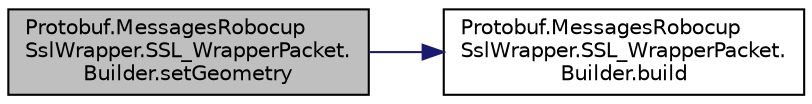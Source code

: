 digraph "Protobuf.MessagesRobocupSslWrapper.SSL_WrapperPacket.Builder.setGeometry"
{
 // INTERACTIVE_SVG=YES
  edge [fontname="Helvetica",fontsize="10",labelfontname="Helvetica",labelfontsize="10"];
  node [fontname="Helvetica",fontsize="10",shape=record];
  rankdir="LR";
  Node1 [label="Protobuf.MessagesRobocup\lSslWrapper.SSL_WrapperPacket.\lBuilder.setGeometry",height=0.2,width=0.4,color="black", fillcolor="grey75", style="filled", fontcolor="black"];
  Node1 -> Node2 [color="midnightblue",fontsize="10",style="solid",fontname="Helvetica"];
  Node2 [label="Protobuf.MessagesRobocup\lSslWrapper.SSL_WrapperPacket.\lBuilder.build",height=0.2,width=0.4,color="black", fillcolor="white", style="filled",URL="$dc/d91/class_protobuf_1_1_messages_robocup_ssl_wrapper_1_1_s_s_l___wrapper_packet_1_1_builder.html#a21d63b7d5f3aab7f233f95a4bbca871d"];
}

